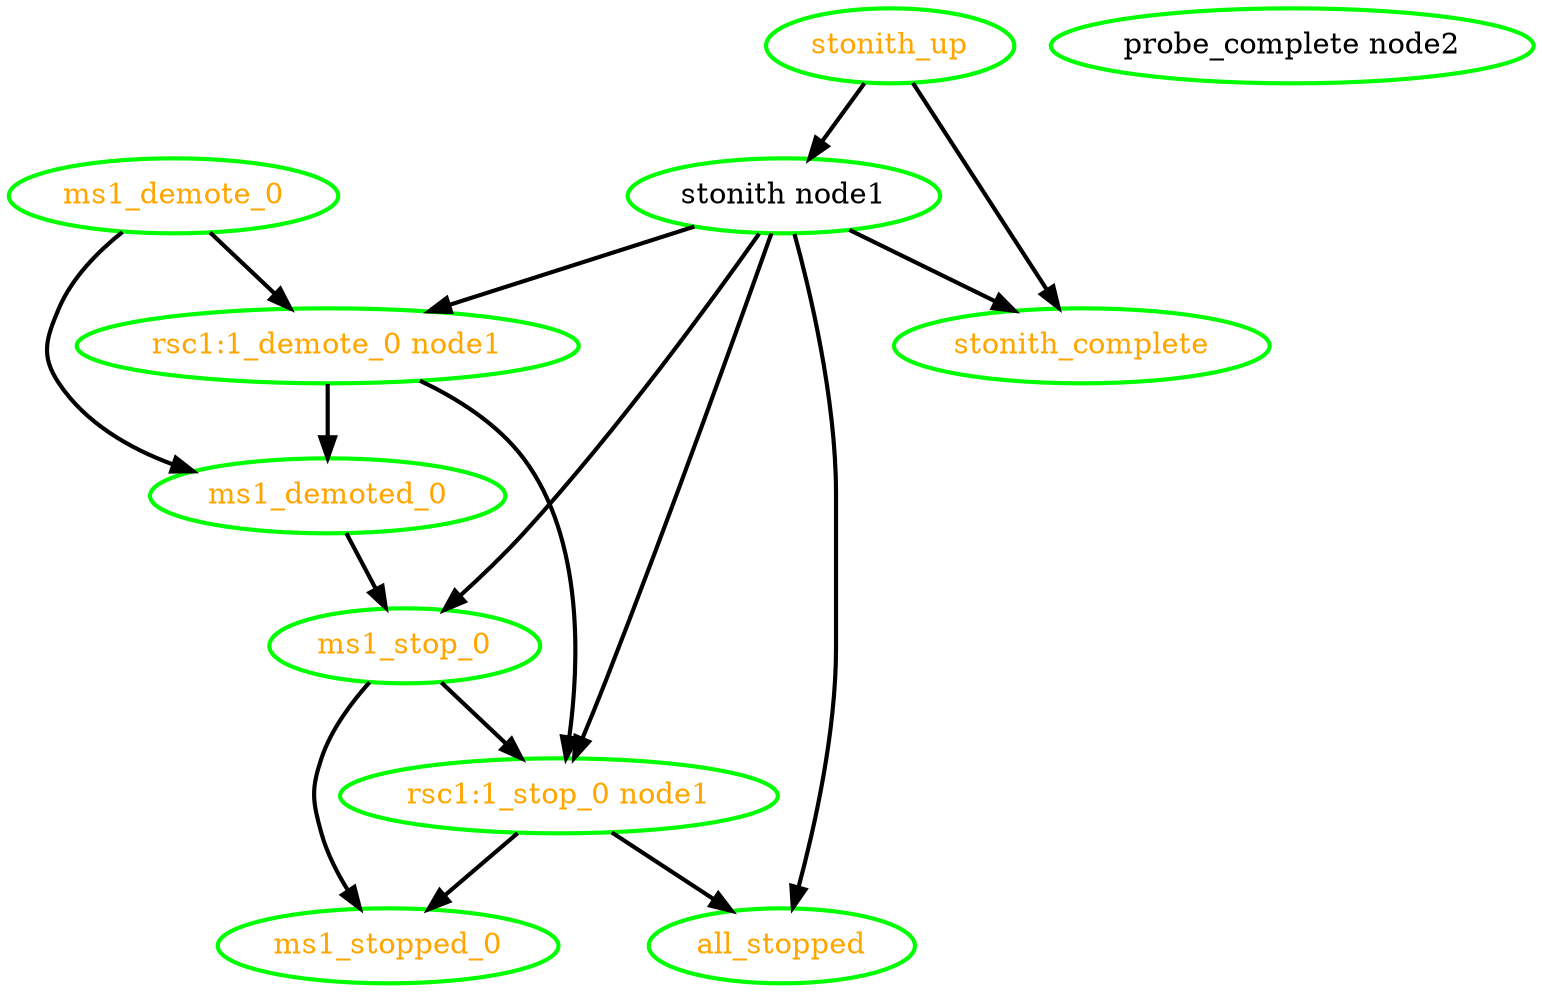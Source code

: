 digraph "g" {
"all_stopped" [ style=bold color="green" fontcolor="orange"]
"ms1_demote_0" -> "ms1_demoted_0" [ style = bold]
"ms1_demote_0" -> "rsc1:1_demote_0 node1" [ style = bold]
"ms1_demote_0" [ style=bold color="green" fontcolor="orange"]
"ms1_demoted_0" -> "ms1_stop_0" [ style = bold]
"ms1_demoted_0" [ style=bold color="green" fontcolor="orange"]
"ms1_stop_0" -> "ms1_stopped_0" [ style = bold]
"ms1_stop_0" -> "rsc1:1_stop_0 node1" [ style = bold]
"ms1_stop_0" [ style=bold color="green" fontcolor="orange"]
"ms1_stopped_0" [ style=bold color="green" fontcolor="orange"]
"probe_complete node2" [ style=bold color="green" fontcolor="black"]
"rsc1:1_demote_0 node1" -> "ms1_demoted_0" [ style = bold]
"rsc1:1_demote_0 node1" -> "rsc1:1_stop_0 node1" [ style = bold]
"rsc1:1_demote_0 node1" [ style=bold color="green" fontcolor="orange"]
"rsc1:1_stop_0 node1" -> "all_stopped" [ style = bold]
"rsc1:1_stop_0 node1" -> "ms1_stopped_0" [ style = bold]
"rsc1:1_stop_0 node1" [ style=bold color="green" fontcolor="orange"]
"stonith node1" -> "all_stopped" [ style = bold]
"stonith node1" -> "ms1_stop_0" [ style = bold]
"stonith node1" -> "rsc1:1_demote_0 node1" [ style = bold]
"stonith node1" -> "rsc1:1_stop_0 node1" [ style = bold]
"stonith node1" -> "stonith_complete" [ style = bold]
"stonith node1" [ style=bold color="green" fontcolor="black"]
"stonith_complete" [ style=bold color="green" fontcolor="orange"]
"stonith_up" -> "stonith node1" [ style = bold]
"stonith_up" -> "stonith_complete" [ style = bold]
"stonith_up" [ style=bold color="green" fontcolor="orange"]
}
